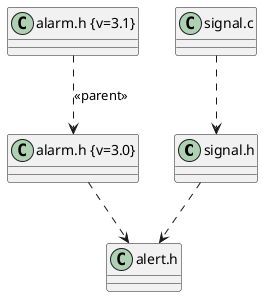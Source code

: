 @startuml

class "signal.h" as file1
class "signal.c" as file2
class "alert.h" as file3
class "alarm.h {v=3.0}" as file4
class "alarm.h {v=3.1}" as file5

file2 ..> file1
file1 ..> file3
file4 ..> file3
file5 ..> file4:<<parent>>
@enduml
